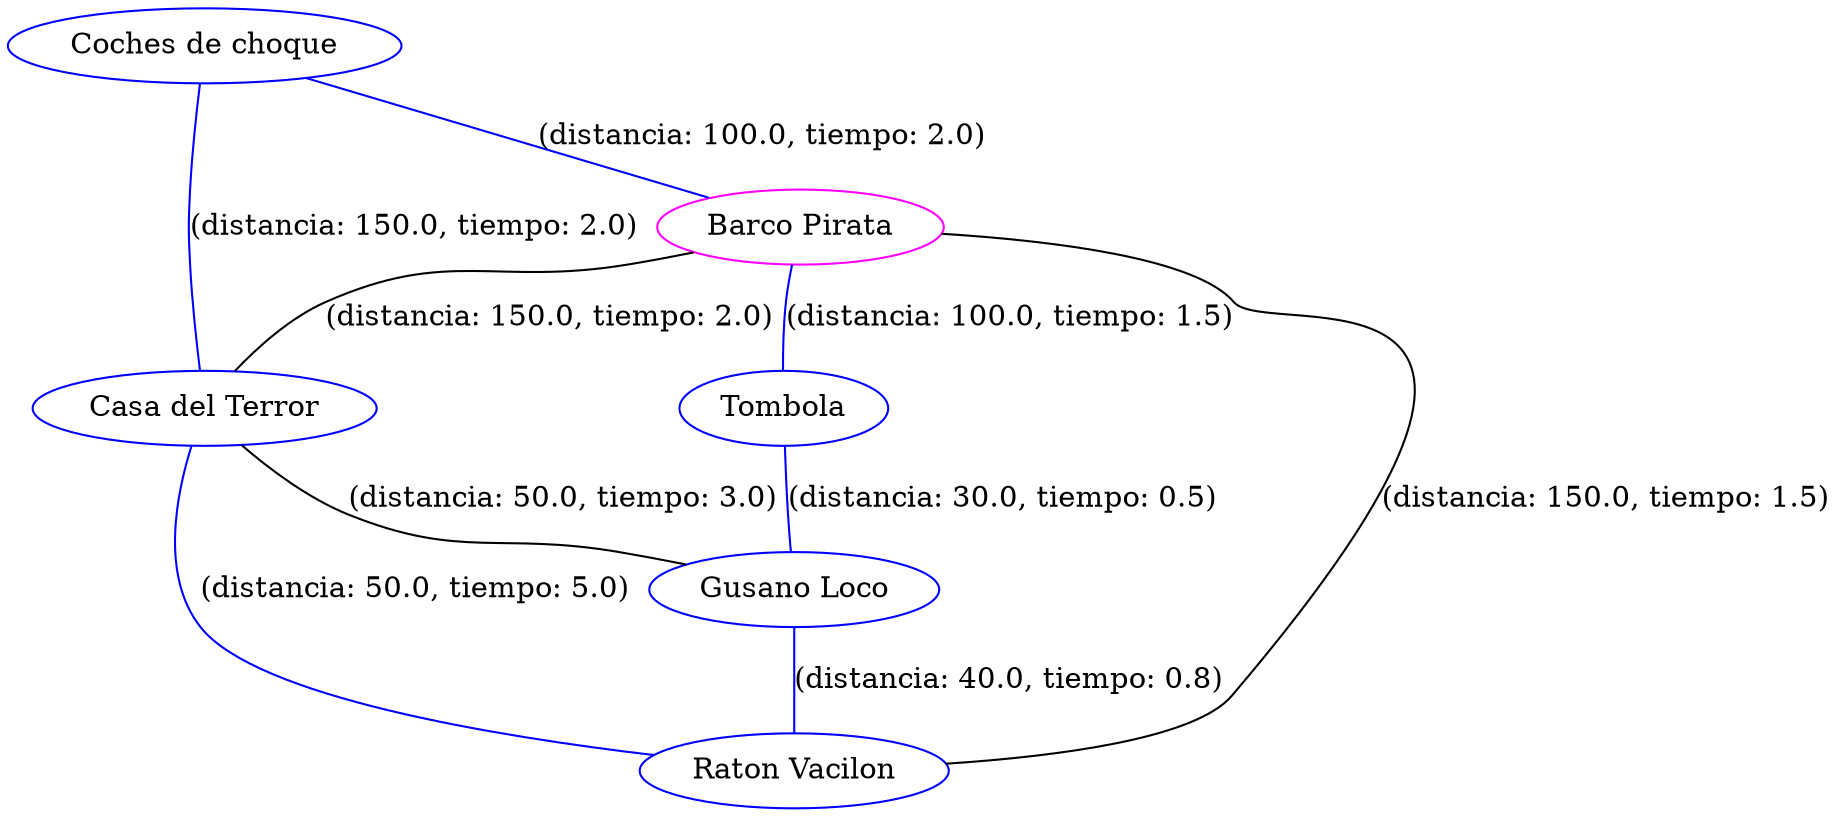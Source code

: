 strict graph G {
  1 [ color="magenta" label="Barco Pirata" ];
  2 [ color="blue" label="Casa del Terror" ];
  3 [ color="blue" label="Tombola" ];
  4 [ color="blue" label="Gusano Loco" ];
  5 [ color="blue" label="Raton Vacilon" ];
  6 [ color="blue" label="Coches de choque" ];
  1 -- 2 [ label="(distancia: 150.0, tiempo: 2.0)" ];
  1 -- 3 [ color="blue" label="(distancia: 100.0, tiempo: 1.5)" ];
  1 -- 5 [ label="(distancia: 150.0, tiempo: 1.5)" ];
  2 -- 5 [ color="blue" label="(distancia: 50.0, tiempo: 5.0)" ];
  3 -- 4 [ color="blue" label="(distancia: 30.0, tiempo: 0.5)" ];
  4 -- 5 [ color="blue" label="(distancia: 40.0, tiempo: 0.8)" ];
  6 -- 2 [ color="blue" label="(distancia: 150.0, tiempo: 2.0)" ];
  6 -- 1 [ color="blue" label="(distancia: 100.0, tiempo: 2.0)" ];
  2 -- 4 [ label="(distancia: 50.0, tiempo: 3.0)" ];
}
